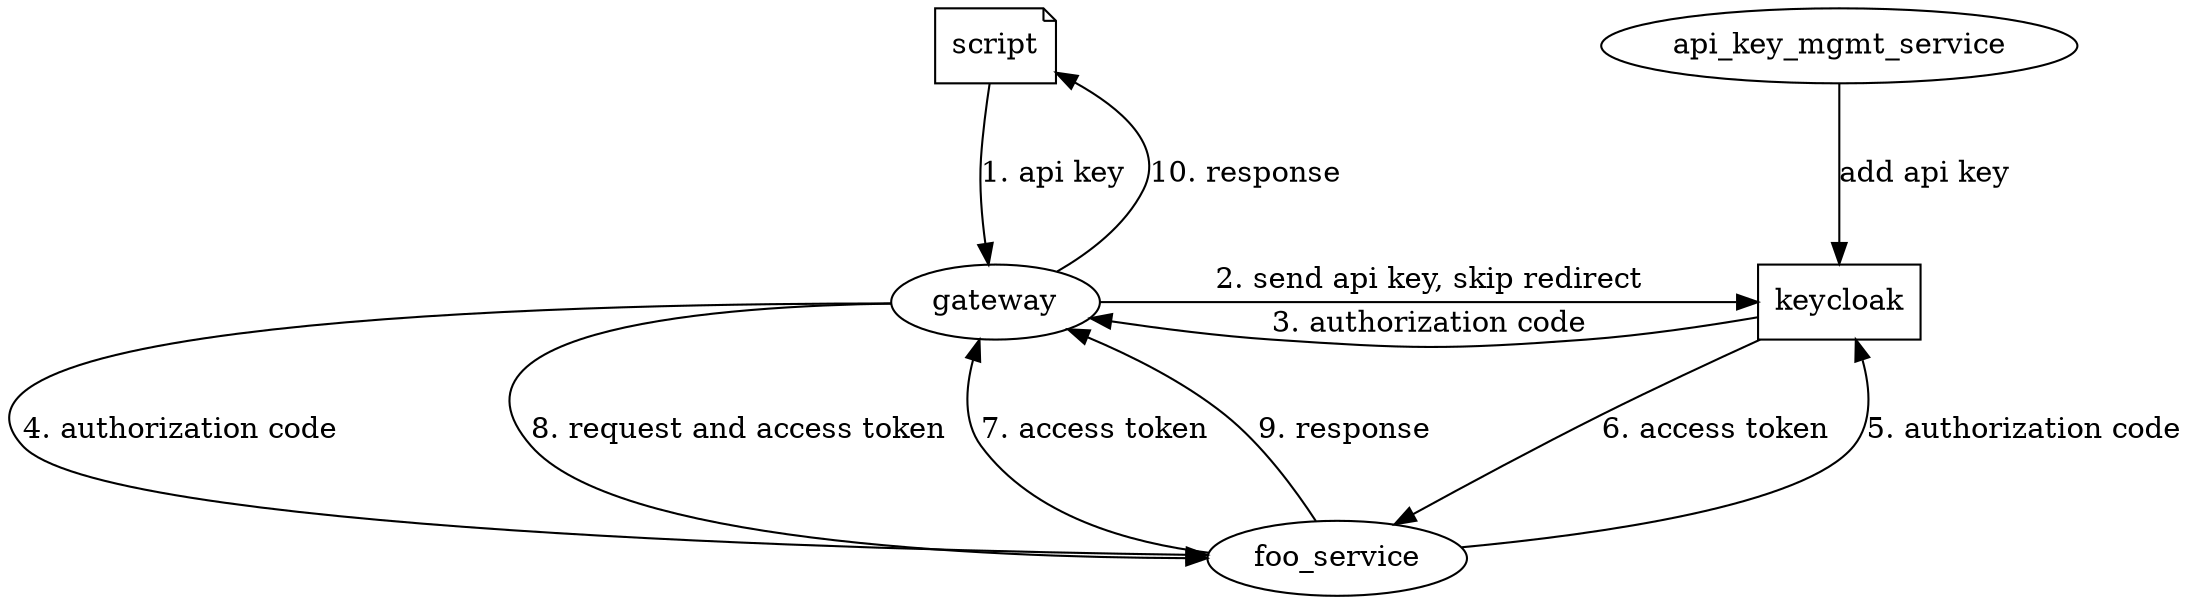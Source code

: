 digraph {
    graph [nodesep=0.7, ranksep=1]
    script -> gateway [label="1. api key", weight=2]

    gateway -> keycloak [label="2. send api key, skip redirect"]
    keycloak -> gateway [label="3. authorization code"]

    gateway -> foo_service [label="4. authorization code", weight=2]

    foo_service -> keycloak [label="5. authorization code", weight=3]
    keycloak -> foo_service [label="6. access token"]

    foo_service -> gateway [label="7. access token"]
    gateway -> foo_service [label="8. request and access token"]

    foo_service -> gateway [label="9. response"]

    gateway -> script [label="10. response"]

    api_key_mgmt_service -> keycloak [label="add api key"]

    script [shape="note"]
    keycloak [shape="rect"]
    {
        rank=same
        gateway
        keycloak
    }
}
